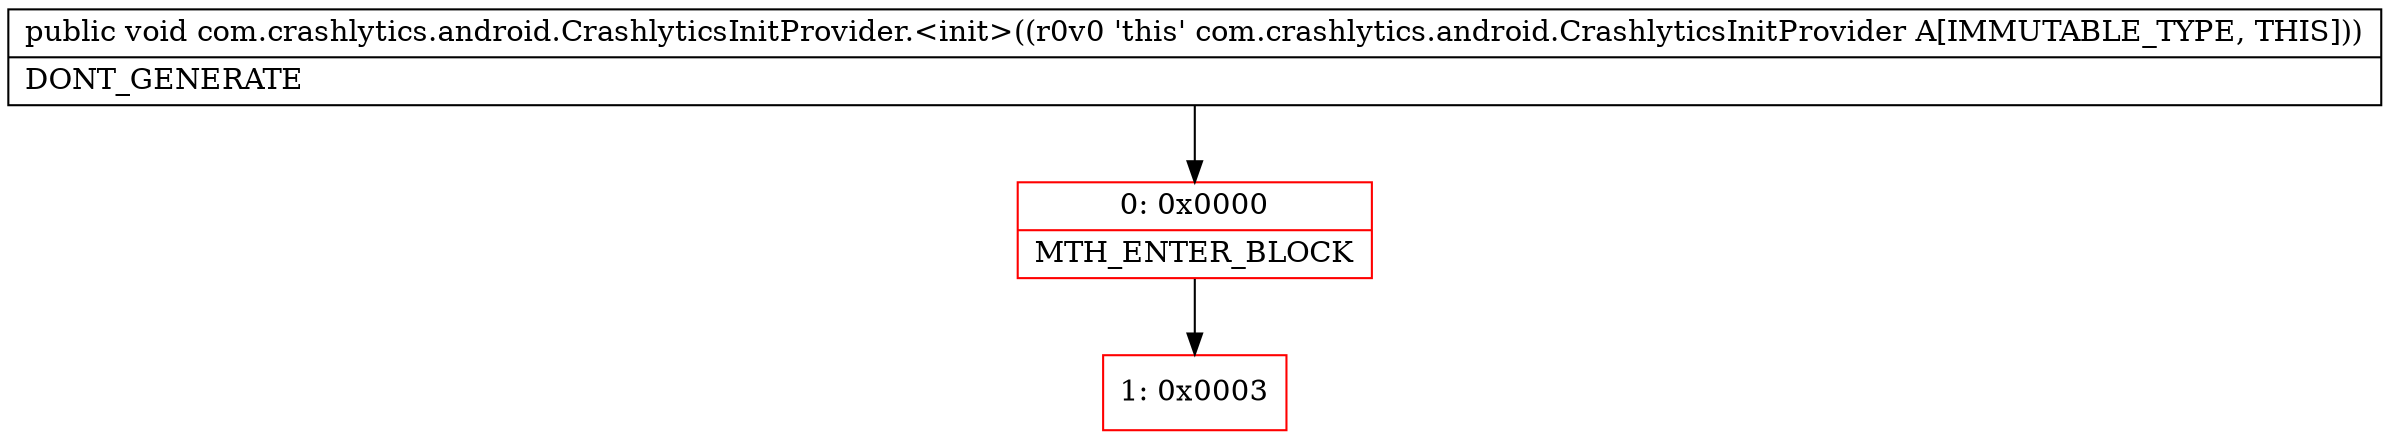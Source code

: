 digraph "CFG forcom.crashlytics.android.CrashlyticsInitProvider.\<init\>()V" {
subgraph cluster_Region_1987745860 {
label = "R(0)";
node [shape=record,color=blue];
}
Node_0 [shape=record,color=red,label="{0\:\ 0x0000|MTH_ENTER_BLOCK\l}"];
Node_1 [shape=record,color=red,label="{1\:\ 0x0003}"];
MethodNode[shape=record,label="{public void com.crashlytics.android.CrashlyticsInitProvider.\<init\>((r0v0 'this' com.crashlytics.android.CrashlyticsInitProvider A[IMMUTABLE_TYPE, THIS]))  | DONT_GENERATE\l}"];
MethodNode -> Node_0;
Node_0 -> Node_1;
}

